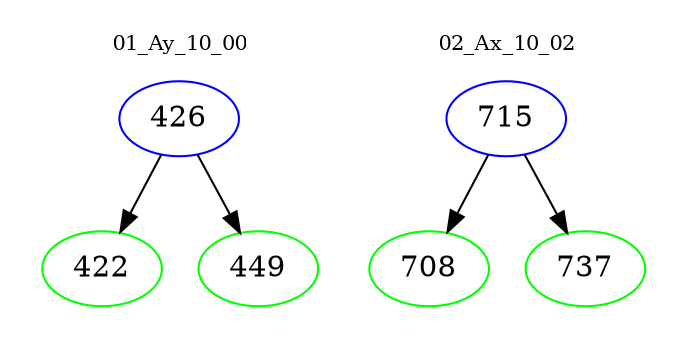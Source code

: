 digraph{
subgraph cluster_0 {
color = white
label = "01_Ay_10_00";
fontsize=10;
T0_426 [label="426", color="blue"]
T0_426 -> T0_422 [color="black"]
T0_422 [label="422", color="green"]
T0_426 -> T0_449 [color="black"]
T0_449 [label="449", color="green"]
}
subgraph cluster_1 {
color = white
label = "02_Ax_10_02";
fontsize=10;
T1_715 [label="715", color="blue"]
T1_715 -> T1_708 [color="black"]
T1_708 [label="708", color="green"]
T1_715 -> T1_737 [color="black"]
T1_737 [label="737", color="green"]
}
}
